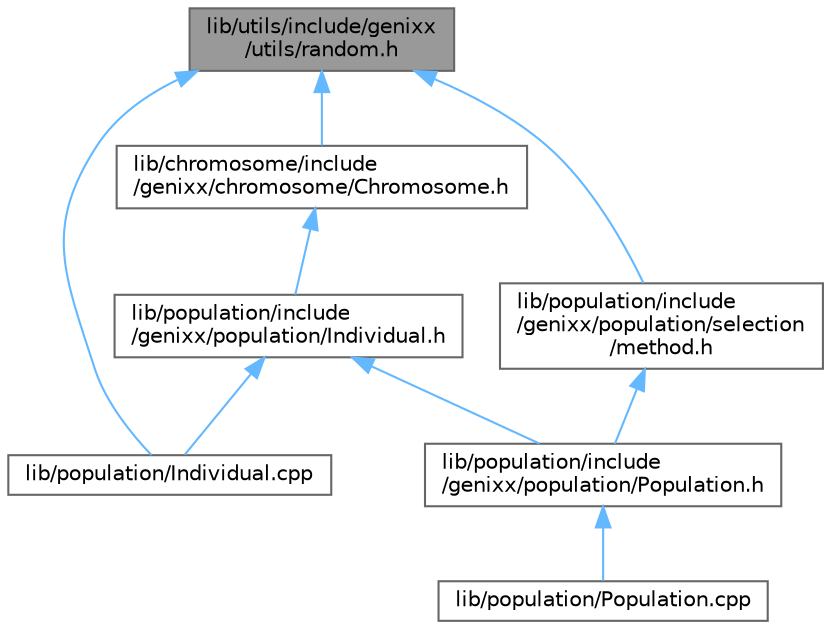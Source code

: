 digraph "lib/utils/include/genixx/utils/random.h"
{
 // LATEX_PDF_SIZE
  bgcolor="transparent";
  edge [fontname=Helvetica,fontsize=10,labelfontname=Helvetica,labelfontsize=10];
  node [fontname=Helvetica,fontsize=10,shape=box,height=0.2,width=0.4];
  Node1 [label="lib/utils/include/genixx\l/utils/random.h",height=0.2,width=0.4,color="gray40", fillcolor="grey60", style="filled", fontcolor="black",tooltip=" "];
  Node1 -> Node2 [dir="back",color="steelblue1",style="solid"];
  Node2 [label="lib/chromosome/include\l/genixx/chromosome/Chromosome.h",height=0.2,width=0.4,color="grey40", fillcolor="white", style="filled",URL="$Chromosome_8h.html",tooltip=" "];
  Node2 -> Node3 [dir="back",color="steelblue1",style="solid"];
  Node3 [label="lib/population/include\l/genixx/population/Individual.h",height=0.2,width=0.4,color="grey40", fillcolor="white", style="filled",URL="$Individual_8h.html",tooltip=" "];
  Node3 -> Node4 [dir="back",color="steelblue1",style="solid"];
  Node4 [label="lib/population/Individual.cpp",height=0.2,width=0.4,color="grey40", fillcolor="white", style="filled",URL="$Individual_8cpp.html",tooltip=" "];
  Node3 -> Node5 [dir="back",color="steelblue1",style="solid"];
  Node5 [label="lib/population/include\l/genixx/population/Population.h",height=0.2,width=0.4,color="grey40", fillcolor="white", style="filled",URL="$Population_8h.html",tooltip=" "];
  Node5 -> Node6 [dir="back",color="steelblue1",style="solid"];
  Node6 [label="lib/population/Population.cpp",height=0.2,width=0.4,color="grey40", fillcolor="white", style="filled",URL="$Population_8cpp.html",tooltip=" "];
  Node1 -> Node4 [dir="back",color="steelblue1",style="solid"];
  Node1 -> Node7 [dir="back",color="steelblue1",style="solid"];
  Node7 [label="lib/population/include\l/genixx/population/selection\l/method.h",height=0.2,width=0.4,color="grey40", fillcolor="white", style="filled",URL="$method_8h.html",tooltip=" "];
  Node7 -> Node5 [dir="back",color="steelblue1",style="solid"];
}
